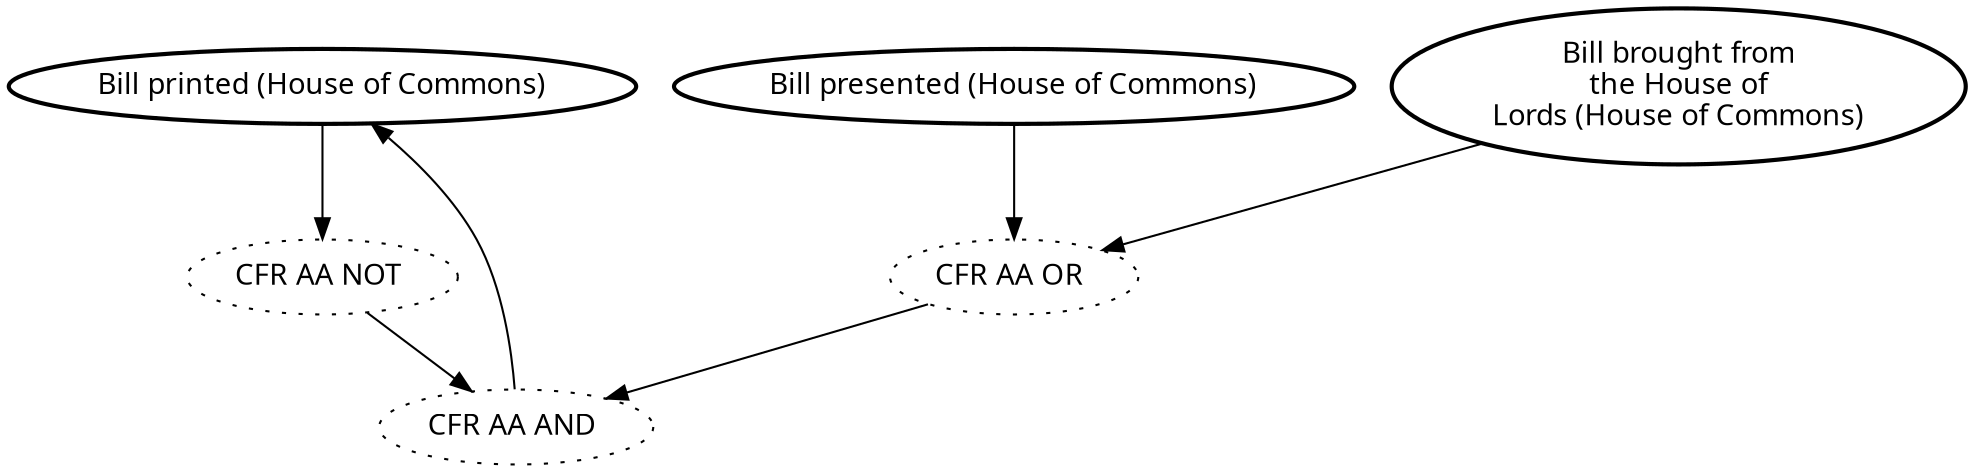 digraph{graph[fontname="calibri"];node[fontname="calibri"];edge[fontname="calibri"];edge [style=solid, color=black];"1354"->"1349"[label=""];edge[style=solid, color=black];edge [style=solid, color=black];"1351"->"1350"[label=""];edge[style=solid, color=black];edge [style=solid, color=black];"1349"->"1350"[label=""];edge[style=solid, color=black];edge [style=solid, color=black];"1352"->"1351"[label=""];edge[style=solid, color=black];edge [style=solid, color=black];"1353"->"1351"[label=""];edge[style=solid, color=black];edge [style=solid, color=black];"1350"->"1354"[label=""];edge[style=solid, color=black];"1354" [label="Bill printed (House of Commons)", style=bold];"1351" [label="CFR AA OR ", style=dotted];"1349" [label="CFR AA NOT ", style=dotted];"1352" [label="Bill presented (House of Commons)", style=bold];"1353" [label="Bill brought from\nthe House of\nLords (House of Commons)", style=bold];"1350" [label="CFR AA AND ", style=dotted];}